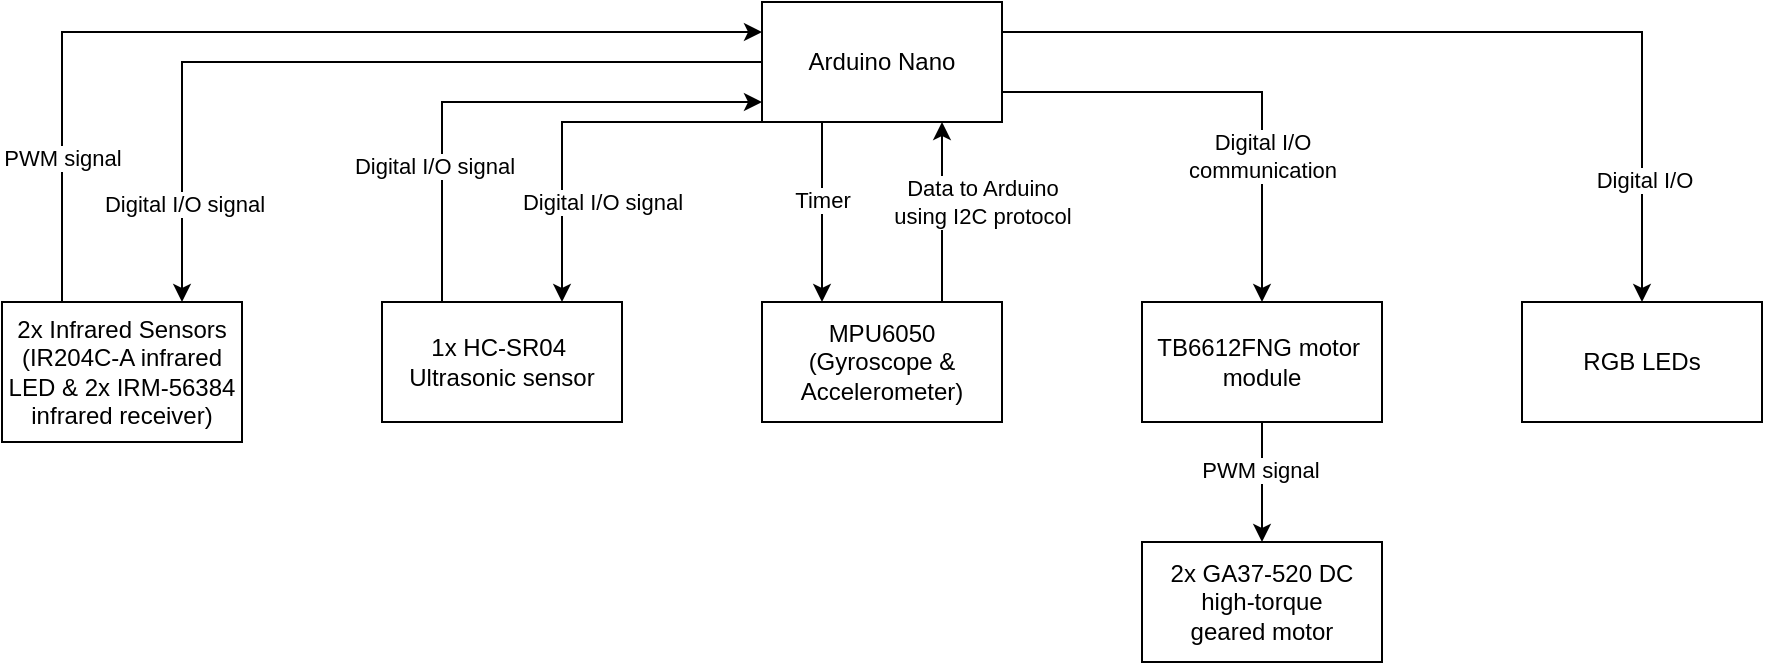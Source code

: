 <mxfile version="23.1.1" type="device">
  <diagram name="Page-1" id="VE2oSn_musDjYFuUm0tj">
    <mxGraphModel dx="954" dy="624" grid="1" gridSize="10" guides="1" tooltips="1" connect="1" arrows="1" fold="1" page="1" pageScale="1" pageWidth="1800" pageHeight="1400" math="0" shadow="0">
      <root>
        <mxCell id="0" />
        <mxCell id="1" parent="0" />
        <mxCell id="zIlRIG3uply4K8ErRN-w-7" value="" style="edgeStyle=orthogonalEdgeStyle;rounded=0;orthogonalLoop=1;jettySize=auto;html=1;" edge="1" parent="1" source="zIlRIG3uply4K8ErRN-w-1" target="zIlRIG3uply4K8ErRN-w-2">
          <mxGeometry relative="1" as="geometry">
            <Array as="points">
              <mxPoint x="580" y="300" />
              <mxPoint x="580" y="300" />
            </Array>
          </mxGeometry>
        </mxCell>
        <mxCell id="zIlRIG3uply4K8ErRN-w-11" value="Timer" style="edgeLabel;html=1;align=center;verticalAlign=middle;resizable=0;points=[];" vertex="1" connectable="0" parent="zIlRIG3uply4K8ErRN-w-7">
          <mxGeometry x="-0.133" relative="1" as="geometry">
            <mxPoint as="offset" />
          </mxGeometry>
        </mxCell>
        <mxCell id="zIlRIG3uply4K8ErRN-w-15" style="edgeStyle=orthogonalEdgeStyle;rounded=0;orthogonalLoop=1;jettySize=auto;html=1;entryX=0.5;entryY=0;entryDx=0;entryDy=0;exitX=1;exitY=0.75;exitDx=0;exitDy=0;" edge="1" parent="1" source="zIlRIG3uply4K8ErRN-w-1" target="zIlRIG3uply4K8ErRN-w-14">
          <mxGeometry relative="1" as="geometry" />
        </mxCell>
        <mxCell id="zIlRIG3uply4K8ErRN-w-18" value="Digital I/O&lt;br&gt;communication" style="edgeLabel;html=1;align=center;verticalAlign=middle;resizable=0;points=[];" vertex="1" connectable="0" parent="zIlRIG3uply4K8ErRN-w-15">
          <mxGeometry x="0.136" y="3" relative="1" as="geometry">
            <mxPoint x="-3" y="28" as="offset" />
          </mxGeometry>
        </mxCell>
        <mxCell id="zIlRIG3uply4K8ErRN-w-21" style="edgeStyle=orthogonalEdgeStyle;rounded=0;orthogonalLoop=1;jettySize=auto;html=1;entryX=0.75;entryY=0;entryDx=0;entryDy=0;exitX=0;exitY=0.75;exitDx=0;exitDy=0;" edge="1" parent="1" source="zIlRIG3uply4K8ErRN-w-1" target="zIlRIG3uply4K8ErRN-w-20">
          <mxGeometry relative="1" as="geometry">
            <mxPoint x="550" y="220" as="sourcePoint" />
            <Array as="points">
              <mxPoint x="550" y="250" />
              <mxPoint x="450" y="250" />
            </Array>
          </mxGeometry>
        </mxCell>
        <mxCell id="zIlRIG3uply4K8ErRN-w-26" value="Digital I/O signal" style="edgeLabel;html=1;align=center;verticalAlign=middle;resizable=0;points=[];" vertex="1" connectable="0" parent="zIlRIG3uply4K8ErRN-w-21">
          <mxGeometry x="0.512" y="4" relative="1" as="geometry">
            <mxPoint x="16" as="offset" />
          </mxGeometry>
        </mxCell>
        <mxCell id="zIlRIG3uply4K8ErRN-w-29" style="edgeStyle=orthogonalEdgeStyle;rounded=0;orthogonalLoop=1;jettySize=auto;html=1;entryX=0.75;entryY=0;entryDx=0;entryDy=0;" edge="1" parent="1" target="zIlRIG3uply4K8ErRN-w-28">
          <mxGeometry relative="1" as="geometry">
            <mxPoint x="550" y="230" as="sourcePoint" />
            <mxPoint x="260" y="350" as="targetPoint" />
            <Array as="points">
              <mxPoint x="550" y="220" />
              <mxPoint x="260" y="220" />
            </Array>
          </mxGeometry>
        </mxCell>
        <mxCell id="zIlRIG3uply4K8ErRN-w-34" value="Digital I/O signal" style="edgeLabel;html=1;align=center;verticalAlign=middle;resizable=0;points=[];" vertex="1" connectable="0" parent="zIlRIG3uply4K8ErRN-w-29">
          <mxGeometry x="0.765" y="1" relative="1" as="geometry">
            <mxPoint as="offset" />
          </mxGeometry>
        </mxCell>
        <mxCell id="zIlRIG3uply4K8ErRN-w-37" style="edgeStyle=orthogonalEdgeStyle;rounded=0;orthogonalLoop=1;jettySize=auto;html=1;entryX=0.5;entryY=0;entryDx=0;entryDy=0;exitX=1;exitY=0.25;exitDx=0;exitDy=0;" edge="1" parent="1" source="zIlRIG3uply4K8ErRN-w-1" target="zIlRIG3uply4K8ErRN-w-36">
          <mxGeometry relative="1" as="geometry" />
        </mxCell>
        <mxCell id="zIlRIG3uply4K8ErRN-w-38" value="Digital I/O" style="edgeLabel;html=1;align=center;verticalAlign=middle;resizable=0;points=[];rotation=0;" vertex="1" connectable="0" parent="zIlRIG3uply4K8ErRN-w-37">
          <mxGeometry x="0.795" y="1" relative="1" as="geometry">
            <mxPoint y="-15" as="offset" />
          </mxGeometry>
        </mxCell>
        <mxCell id="zIlRIG3uply4K8ErRN-w-1" value="Arduino Nano" style="rounded=0;whiteSpace=wrap;html=1;" vertex="1" parent="1">
          <mxGeometry x="550" y="190" width="120" height="60" as="geometry" />
        </mxCell>
        <mxCell id="zIlRIG3uply4K8ErRN-w-9" value="" style="edgeStyle=orthogonalEdgeStyle;rounded=0;orthogonalLoop=1;jettySize=auto;html=1;" edge="1" parent="1" source="zIlRIG3uply4K8ErRN-w-2" target="zIlRIG3uply4K8ErRN-w-1">
          <mxGeometry relative="1" as="geometry">
            <Array as="points">
              <mxPoint x="640" y="300" />
              <mxPoint x="640" y="300" />
            </Array>
          </mxGeometry>
        </mxCell>
        <mxCell id="zIlRIG3uply4K8ErRN-w-12" value="Data to Arduino&lt;br&gt;using I2C protocol" style="edgeLabel;html=1;align=center;verticalAlign=middle;resizable=0;points=[];" vertex="1" connectable="0" parent="zIlRIG3uply4K8ErRN-w-9">
          <mxGeometry x="-0.067" y="-4" relative="1" as="geometry">
            <mxPoint x="16" y="-8" as="offset" />
          </mxGeometry>
        </mxCell>
        <mxCell id="zIlRIG3uply4K8ErRN-w-2" value="MPU6050 (Gyroscope &amp;amp; Accelerometer)" style="rounded=0;whiteSpace=wrap;html=1;" vertex="1" parent="1">
          <mxGeometry x="550" y="340" width="120" height="60" as="geometry" />
        </mxCell>
        <mxCell id="zIlRIG3uply4K8ErRN-w-13" value="2x GA37-520 DC&lt;br&gt;high-torque &lt;br&gt;geared motor" style="rounded=0;whiteSpace=wrap;html=1;" vertex="1" parent="1">
          <mxGeometry x="740" y="460" width="120" height="60" as="geometry" />
        </mxCell>
        <mxCell id="zIlRIG3uply4K8ErRN-w-16" style="edgeStyle=orthogonalEdgeStyle;rounded=0;orthogonalLoop=1;jettySize=auto;html=1;entryX=0.5;entryY=0;entryDx=0;entryDy=0;" edge="1" parent="1" source="zIlRIG3uply4K8ErRN-w-14" target="zIlRIG3uply4K8ErRN-w-13">
          <mxGeometry relative="1" as="geometry" />
        </mxCell>
        <mxCell id="zIlRIG3uply4K8ErRN-w-19" value="PWM signal" style="edgeLabel;html=1;align=center;verticalAlign=middle;resizable=0;points=[];" vertex="1" connectable="0" parent="zIlRIG3uply4K8ErRN-w-16">
          <mxGeometry x="-0.2" y="-1" relative="1" as="geometry">
            <mxPoint as="offset" />
          </mxGeometry>
        </mxCell>
        <mxCell id="zIlRIG3uply4K8ErRN-w-14" value="TB6612&lt;span style=&quot;white-space: pre;&quot;&gt;FNG motor &lt;br/&gt;module&lt;/span&gt;" style="rounded=0;whiteSpace=wrap;html=1;" vertex="1" parent="1">
          <mxGeometry x="740" y="340" width="120" height="60" as="geometry" />
        </mxCell>
        <mxCell id="zIlRIG3uply4K8ErRN-w-23" value="" style="edgeStyle=orthogonalEdgeStyle;rounded=0;orthogonalLoop=1;jettySize=auto;html=1;" edge="1" parent="1">
          <mxGeometry relative="1" as="geometry">
            <mxPoint x="390" y="350" as="sourcePoint" />
            <mxPoint x="550" y="240" as="targetPoint" />
            <Array as="points">
              <mxPoint x="390" y="240" />
              <mxPoint x="550" y="240" />
            </Array>
          </mxGeometry>
        </mxCell>
        <mxCell id="zIlRIG3uply4K8ErRN-w-27" value="Digital I/O signal" style="edgeLabel;html=1;align=center;verticalAlign=middle;resizable=0;points=[];" vertex="1" connectable="0" parent="zIlRIG3uply4K8ErRN-w-23">
          <mxGeometry x="-0.417" y="4" relative="1" as="geometry">
            <mxPoint as="offset" />
          </mxGeometry>
        </mxCell>
        <mxCell id="zIlRIG3uply4K8ErRN-w-20" value="1x HC-SR04&amp;nbsp;&lt;br&gt;Ultrasonic sensor" style="rounded=0;whiteSpace=wrap;html=1;" vertex="1" parent="1">
          <mxGeometry x="360" y="340" width="120" height="60" as="geometry" />
        </mxCell>
        <mxCell id="zIlRIG3uply4K8ErRN-w-31" style="edgeStyle=orthogonalEdgeStyle;rounded=0;orthogonalLoop=1;jettySize=auto;html=1;exitX=0.25;exitY=0;exitDx=0;exitDy=0;entryX=0;entryY=0.25;entryDx=0;entryDy=0;" edge="1" parent="1" source="zIlRIG3uply4K8ErRN-w-28" target="zIlRIG3uply4K8ErRN-w-1">
          <mxGeometry relative="1" as="geometry" />
        </mxCell>
        <mxCell id="zIlRIG3uply4K8ErRN-w-35" value="PWM signal" style="edgeLabel;html=1;align=center;verticalAlign=middle;resizable=0;points=[];" vertex="1" connectable="0" parent="zIlRIG3uply4K8ErRN-w-31">
          <mxGeometry x="-0.651" relative="1" as="geometry">
            <mxPoint y="12" as="offset" />
          </mxGeometry>
        </mxCell>
        <mxCell id="zIlRIG3uply4K8ErRN-w-28" value="2x Infrared Sensors (IR204C-A infrared LED &amp;amp; 2x IRM-56384 infrared receiver)" style="rounded=0;whiteSpace=wrap;html=1;" vertex="1" parent="1">
          <mxGeometry x="170" y="340" width="120" height="70" as="geometry" />
        </mxCell>
        <mxCell id="zIlRIG3uply4K8ErRN-w-36" value="RGB LEDs" style="rounded=0;whiteSpace=wrap;html=1;" vertex="1" parent="1">
          <mxGeometry x="930" y="340" width="120" height="60" as="geometry" />
        </mxCell>
      </root>
    </mxGraphModel>
  </diagram>
</mxfile>
